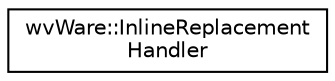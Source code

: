 digraph "类继承关系图"
{
  edge [fontname="Helvetica",fontsize="10",labelfontname="Helvetica",labelfontsize="10"];
  node [fontname="Helvetica",fontsize="10",shape=record];
  rankdir="LR";
  Node0 [label="wvWare::InlineReplacement\lHandler",height=0.2,width=0.4,color="black", fillcolor="white", style="filled",URL="$classwv_ware_1_1_inline_replacement_handler.html"];
}
